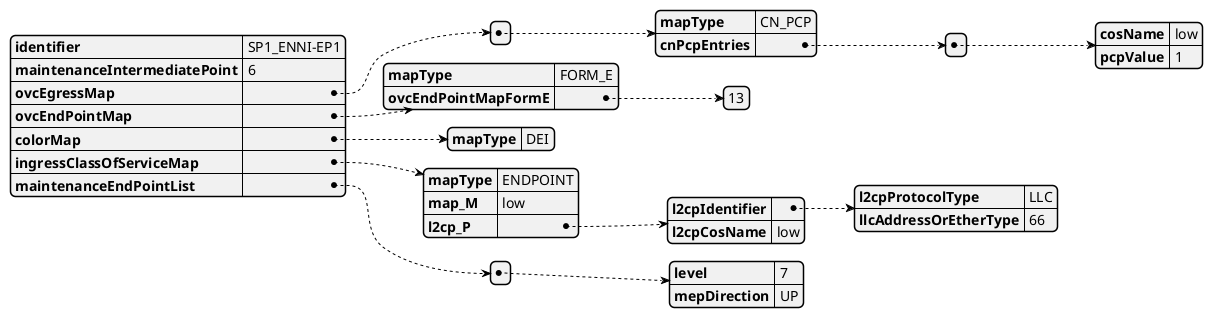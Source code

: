 @startjson
{
  "identifier": "SP1_ENNI-EP1",
  "maintenanceIntermediatePoint": "6",
  "ovcEgressMap": [
    {
      "mapType": "CN_PCP",
      "cnPcpEntries": [
        {
          "cosName": "low",
          "pcpValue": "1"
        }
      ]
    }
  ],
  "ovcEndPointMap": {
    "mapType": "FORM_E",
    "ovcEndPointMapFormE": [13]
  },
  "colorMap": {
    "mapType": "DEI"
  },
  "ingressClassOfServiceMap": {
    "mapType": "ENDPOINT",
    "map_M": "low",
    "l2cp_P": {
      "l2cpIdentifier": {
        "l2cpProtocolType": "LLC",
        "llcAddressOrEtherType": 66
      },
      "l2cpCosName": "low"
    }
  },
  "maintenanceEndPointList": [
    {
      "level": 7,
      "mepDirection": "UP"
    }
  ]
}
@endjson